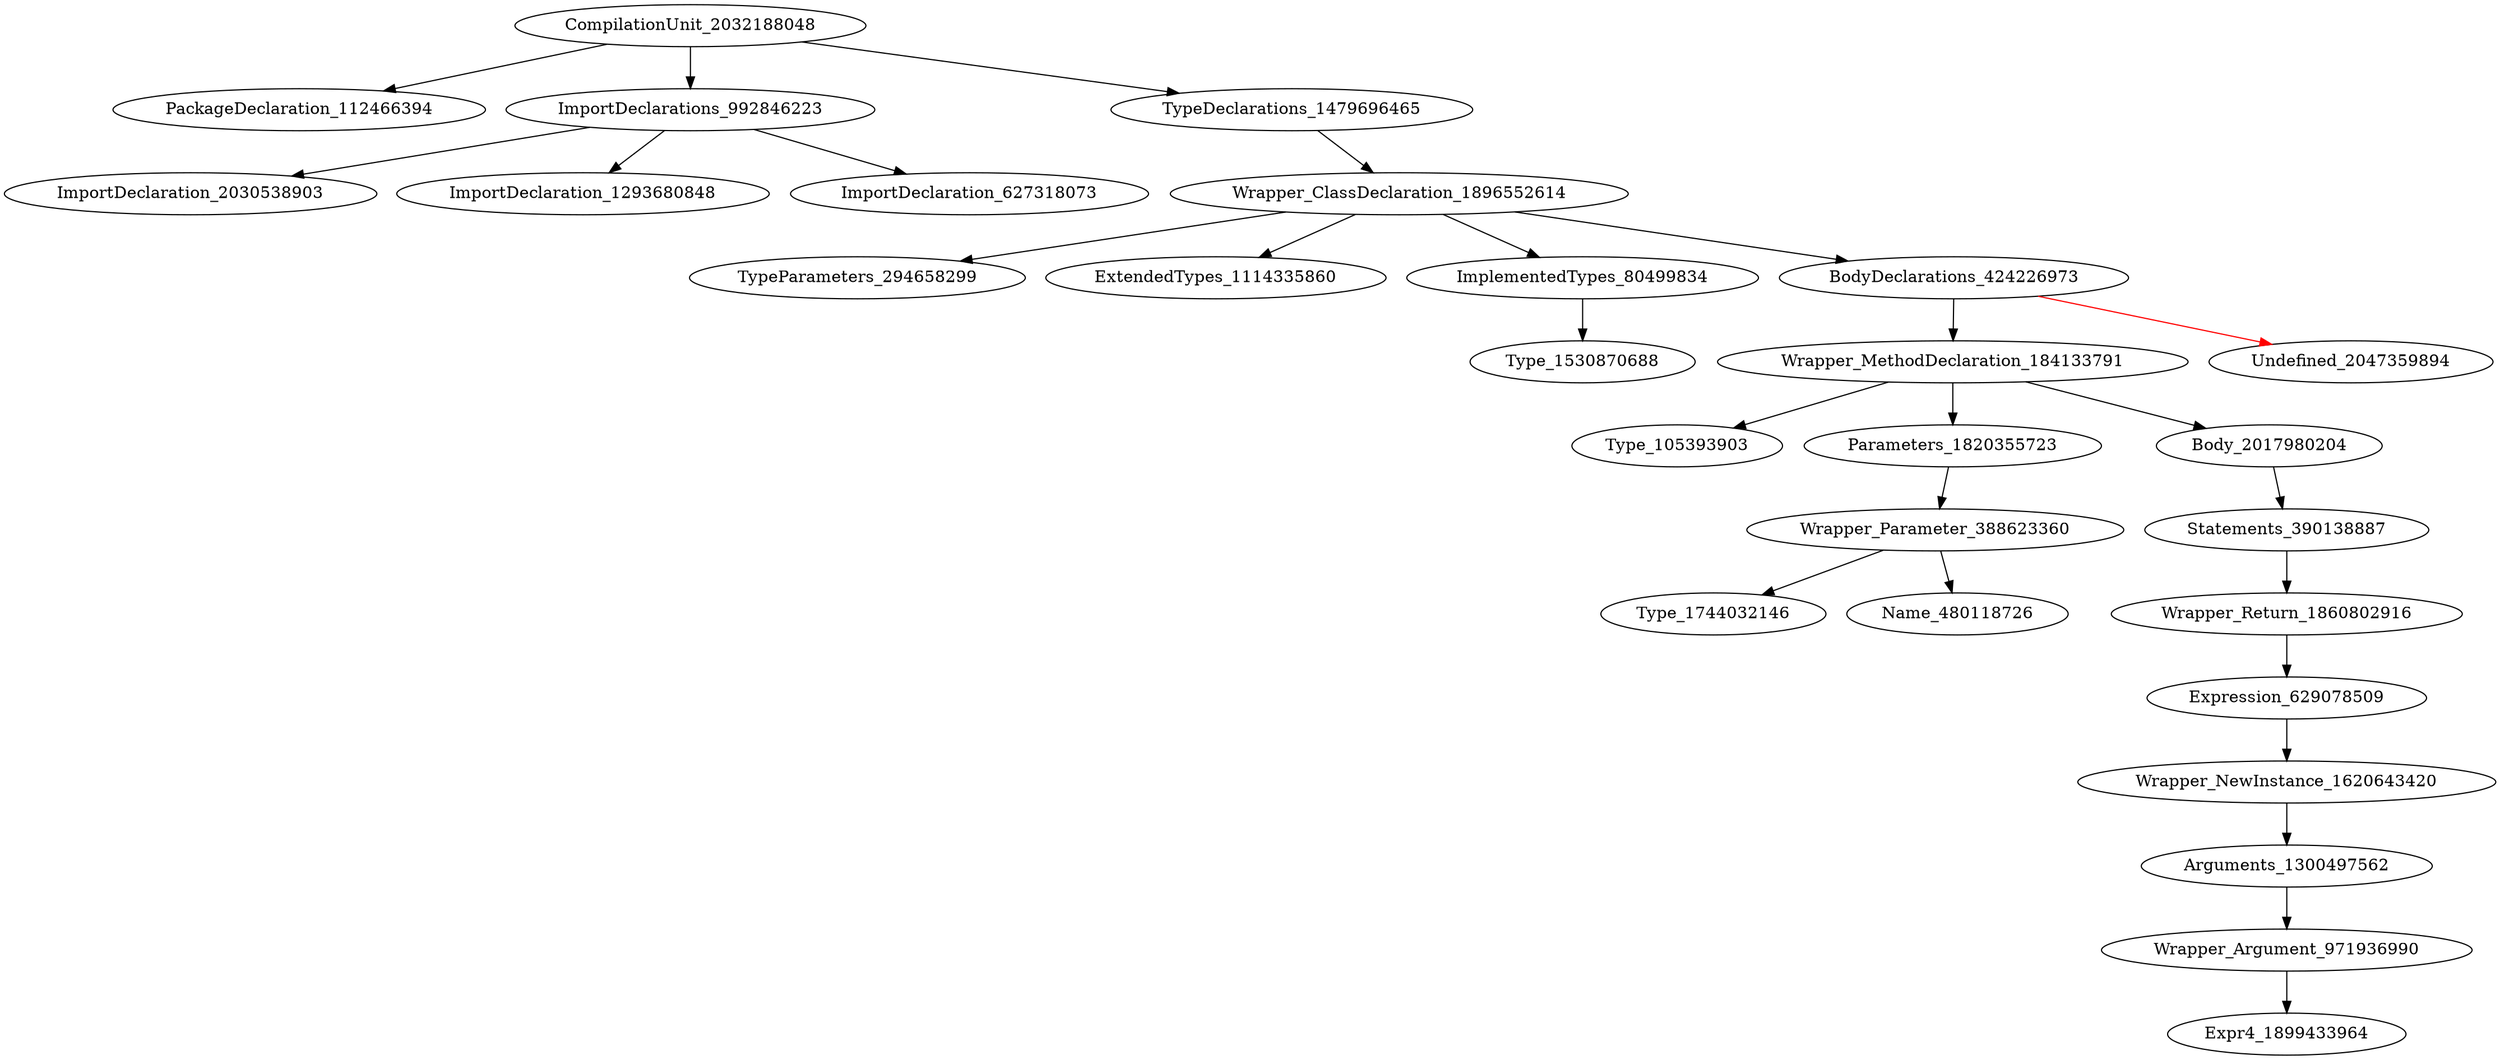 digraph {
CompilationUnit_2032188048 -> PackageDeclaration_112466394
CompilationUnit_2032188048 -> ImportDeclarations_992846223
CompilationUnit_2032188048 -> TypeDeclarations_1479696465
ImportDeclarations_992846223 -> ImportDeclaration_2030538903
ImportDeclarations_992846223 -> ImportDeclaration_1293680848
ImportDeclarations_992846223 -> ImportDeclaration_627318073
TypeDeclarations_1479696465 -> Wrapper_ClassDeclaration_1896552614
Wrapper_ClassDeclaration_1896552614 -> TypeParameters_294658299
Wrapper_ClassDeclaration_1896552614 -> ExtendedTypes_1114335860
Wrapper_ClassDeclaration_1896552614 -> ImplementedTypes_80499834
Wrapper_ClassDeclaration_1896552614 -> BodyDeclarations_424226973
ImplementedTypes_80499834 -> Type_1530870688
BodyDeclarations_424226973 -> Wrapper_MethodDeclaration_184133791
BodyDeclarations_424226973 -> Undefined_2047359894 [color = red] 
Wrapper_MethodDeclaration_184133791 -> Type_105393903
Wrapper_MethodDeclaration_184133791 -> Parameters_1820355723
Wrapper_MethodDeclaration_184133791 -> Body_2017980204
Parameters_1820355723 -> Wrapper_Parameter_388623360
Body_2017980204 -> Statements_390138887
Wrapper_Parameter_388623360 -> Type_1744032146
Wrapper_Parameter_388623360 -> Name_480118726
Statements_390138887 -> Wrapper_Return_1860802916
Wrapper_Return_1860802916 -> Expression_629078509
Expression_629078509 -> Wrapper_NewInstance_1620643420
Wrapper_NewInstance_1620643420 -> Arguments_1300497562
Arguments_1300497562 -> Wrapper_Argument_971936990
Wrapper_Argument_971936990 -> Expr4_1899433964
}